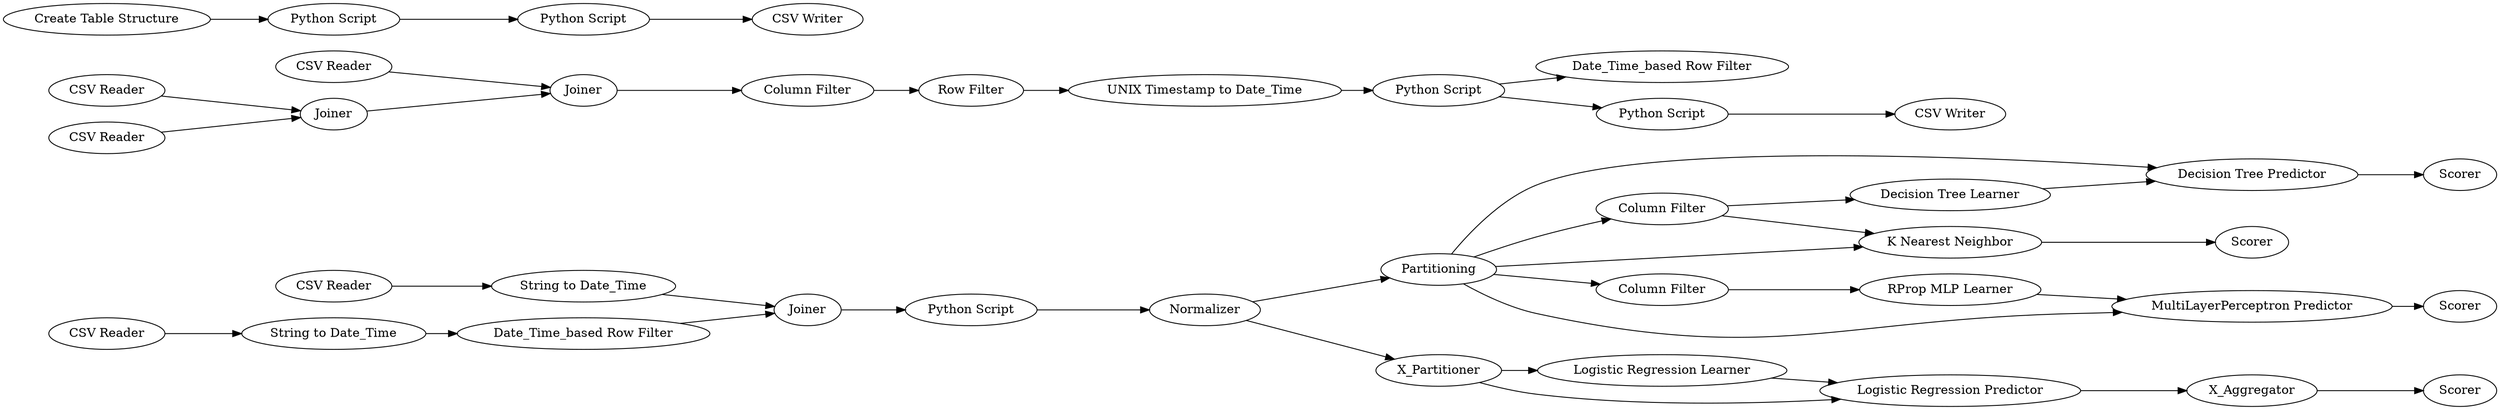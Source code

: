 digraph {
	"134389995911076870_81" [label="K Nearest Neighbor"]
	"134389995911076870_7" [label="Row Filter"]
	"134389995911076870_66" [label=Scorer]
	"134389995911076870_59" [label="Logistic Regression Predictor"]
	"134389995911076870_4" [label=Joiner]
	"134389995911076870_56" [label="Python Script"]
	"134389995911076870_54" [label="Python Script"]
	"134389995911076870_57" [label="Logistic Regression Learner"]
	"134389995911076870_75" [label="CSV Reader"]
	"134389995911076870_73" [label="Column Filter"]
	"134389995911076870_26" [label="CSV Writer"]
	"134389995911076870_6" [label="Column Filter"]
	"134389995911076870_76" [label="String to Date_Time"]
	"134389995911076870_3" [label="CSV Reader"]
	"134389995911076870_64" [label="CSV Writer"]
	"134389995911076870_18" [label="Date_Time_based Row Filter"]
	"134389995911076870_55" [label="Create Table Structure"]
	"134389995911076870_74" [label=Scorer]
	"134389995911076870_82" [label=Scorer]
	"134389995911076870_71" [label="MultiLayerPerceptron Predictor"]
	"134389995911076870_12" [label="Date_Time_based Row Filter"]
	"134389995911076870_62" [label="Decision Tree Learner"]
	"134389995911076870_72" [label="RProp MLP Learner"]
	"134389995911076870_60" [label=Partitioning]
	"134389995911076870_84" [label=X_Aggregator]
	"134389995911076870_1" [label="CSV Reader"]
	"134389995911076870_63" [label="Decision Tree Predictor"]
	"134389995911076870_11" [label="String to Date_Time"]
	"134389995911076870_23" [label="Python Script"]
	"134389995911076870_22" [label=Normalizer]
	"134389995911076870_19" [label=Joiner]
	"134389995911076870_58" [label="Python Script"]
	"134389995911076870_2" [label="CSV Reader"]
	"134389995911076870_9" [label="CSV Reader"]
	"134389995911076870_16" [label="Python Script"]
	"134389995911076870_65" [label=Scorer]
	"134389995911076870_5" [label=Joiner]
	"134389995911076870_83" [label=X_Partitioner]
	"134389995911076870_13" [label="UNIX Timestamp to Date_Time"]
	"134389995911076870_77" [label="Column Filter"]
	"134389995911076870_84" -> "134389995911076870_65"
	"134389995911076870_6" -> "134389995911076870_7"
	"134389995911076870_54" -> "134389995911076870_56"
	"134389995911076870_12" -> "134389995911076870_19"
	"134389995911076870_57" -> "134389995911076870_59"
	"134389995911076870_77" -> "134389995911076870_81"
	"134389995911076870_77" -> "134389995911076870_62"
	"134389995911076870_13" -> "134389995911076870_16"
	"134389995911076870_16" -> "134389995911076870_18"
	"134389995911076870_1" -> "134389995911076870_5"
	"134389995911076870_4" -> "134389995911076870_6"
	"134389995911076870_60" -> "134389995911076870_77"
	"134389995911076870_22" -> "134389995911076870_60"
	"134389995911076870_75" -> "134389995911076870_76"
	"134389995911076870_60" -> "134389995911076870_81"
	"134389995911076870_5" -> "134389995911076870_4"
	"134389995911076870_3" -> "134389995911076870_4"
	"134389995911076870_58" -> "134389995911076870_22"
	"134389995911076870_71" -> "134389995911076870_74"
	"134389995911076870_22" -> "134389995911076870_83"
	"134389995911076870_16" -> "134389995911076870_23"
	"134389995911076870_60" -> "134389995911076870_71"
	"134389995911076870_55" -> "134389995911076870_54"
	"134389995911076870_7" -> "134389995911076870_13"
	"134389995911076870_59" -> "134389995911076870_84"
	"134389995911076870_73" -> "134389995911076870_72"
	"134389995911076870_2" -> "134389995911076870_5"
	"134389995911076870_56" -> "134389995911076870_26"
	"134389995911076870_62" -> "134389995911076870_63"
	"134389995911076870_19" -> "134389995911076870_58"
	"134389995911076870_23" -> "134389995911076870_64"
	"134389995911076870_76" -> "134389995911076870_19"
	"134389995911076870_63" -> "134389995911076870_66"
	"134389995911076870_9" -> "134389995911076870_11"
	"134389995911076870_60" -> "134389995911076870_63"
	"134389995911076870_60" -> "134389995911076870_73"
	"134389995911076870_72" -> "134389995911076870_71"
	"134389995911076870_83" -> "134389995911076870_57"
	"134389995911076870_81" -> "134389995911076870_82"
	"134389995911076870_83" -> "134389995911076870_59"
	"134389995911076870_11" -> "134389995911076870_12"
	rankdir=LR
}
